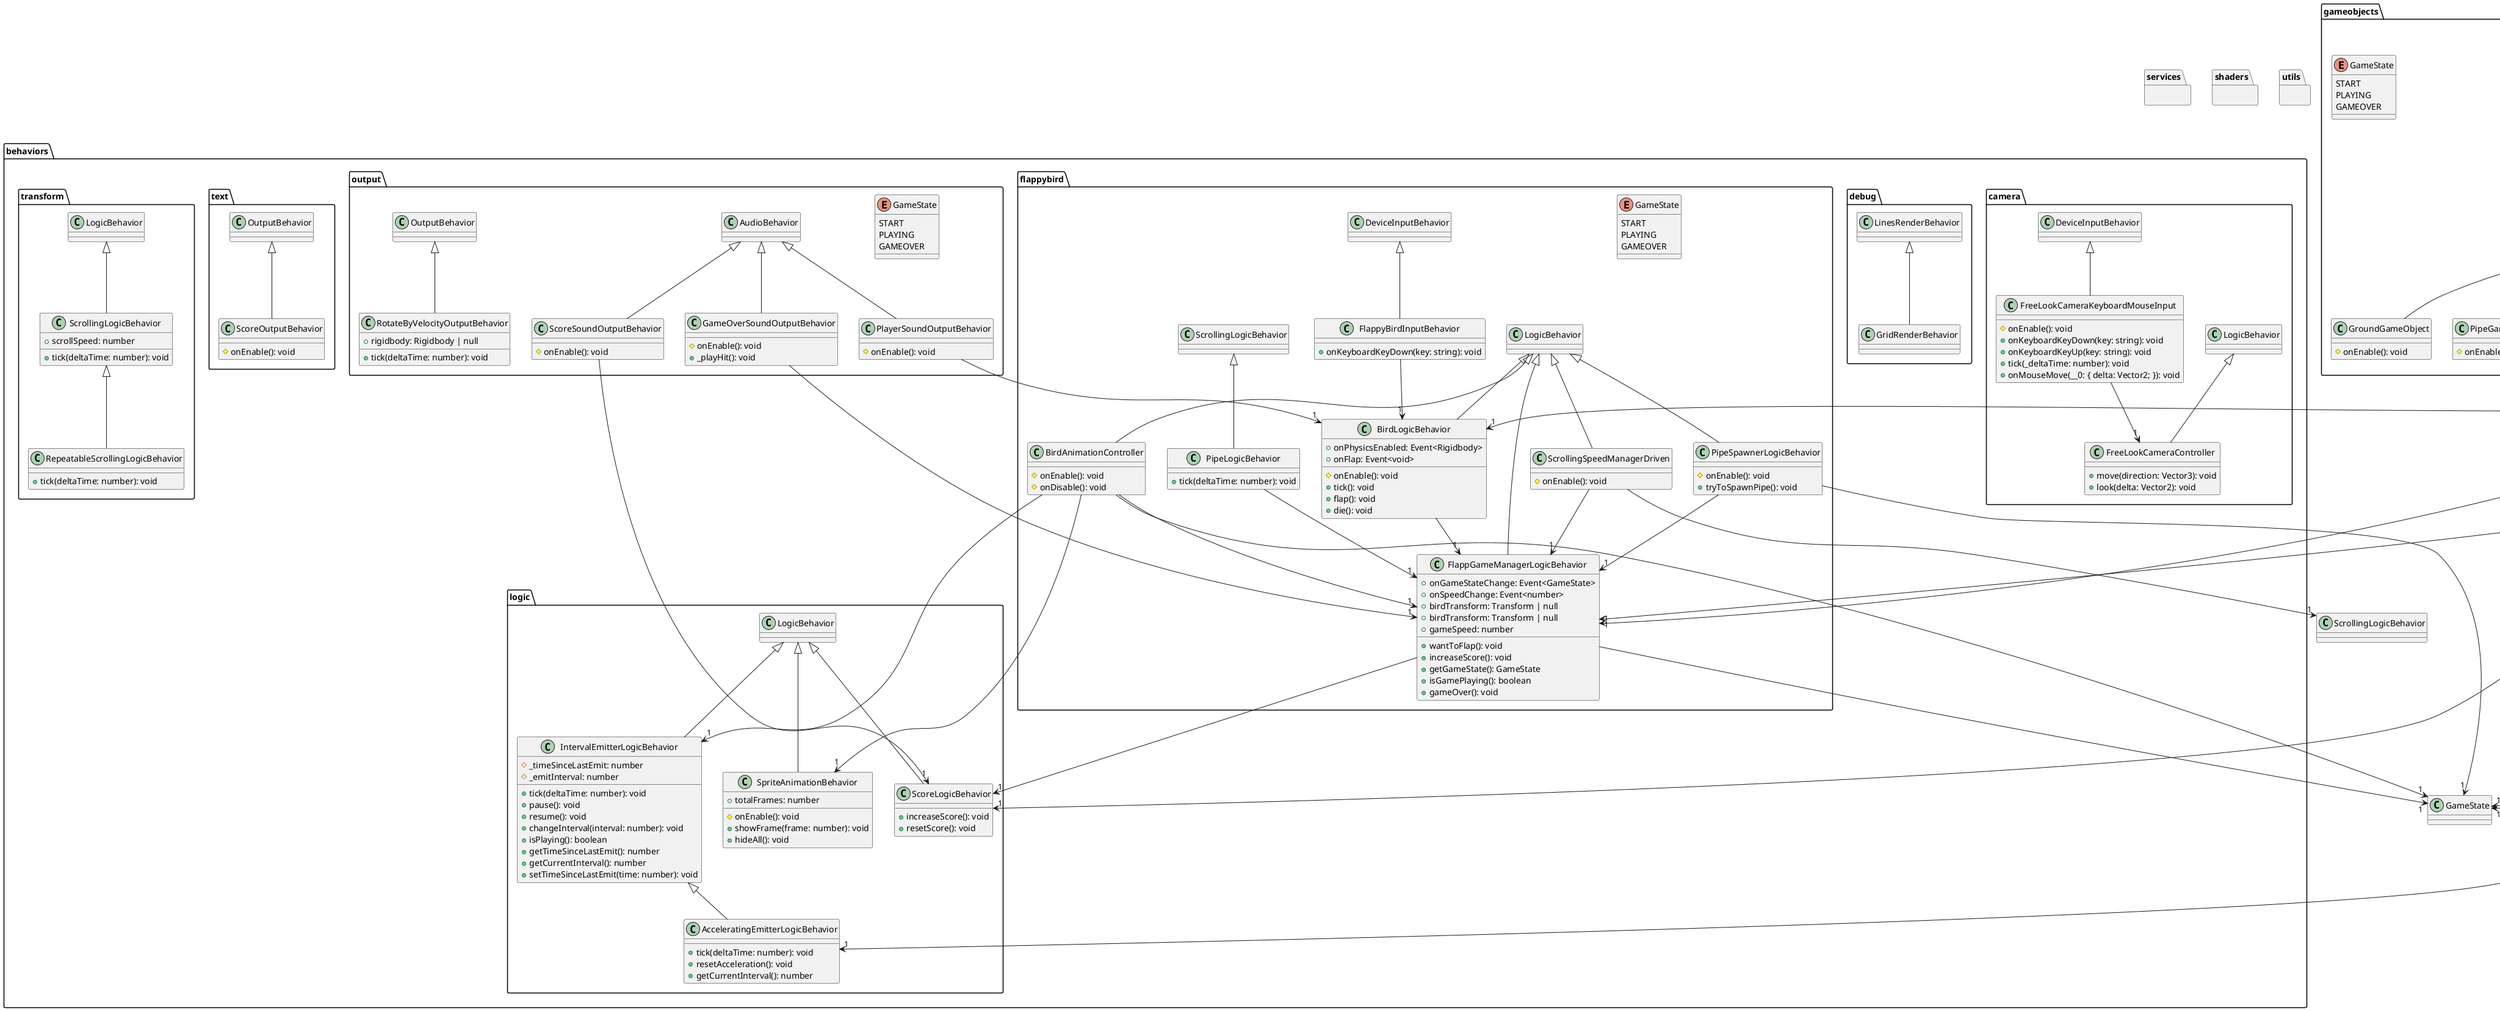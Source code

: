 @startuml
package behaviors {
    package camera {

class FreeLookCameraController extends LogicBehavior {
    +move(direction: Vector3): void
    +look(delta: Vector2): void
}
class FreeLookCameraKeyboardMouseInput extends DeviceInputBehavior {
    #onEnable(): void
    +onKeyboardKeyDown(key: string): void
    +onKeyboardKeyUp(key: string): void
    +tick(_deltaTime: number): void
    +onMouseMove(__0: { delta: Vector2; }): void
}

    }
    package debug {

class GridRenderBehavior extends LinesRenderBehavior

    }
    package flappybird {

enum GameState {
    START
    PLAYING
    GAMEOVER
}
class FlappGameManagerLogicBehavior extends LogicBehavior {
    +onGameStateChange: Event<GameState>
    +onSpeedChange: Event<number>
    +wantToFlap(): void
    +increaseScore(): void
    +getGameState(): GameState
    +birdTransform: Transform | null
    +birdTransform: Transform | null
    +isGamePlaying(): boolean
    +gameOver(): void
    +gameSpeed: number
}
class BirdAnimationController extends LogicBehavior {
    #onEnable(): void
    #onDisable(): void
}
class BirdLogicBehavior extends LogicBehavior {
    +onPhysicsEnabled: Event<Rigidbody>
    +onFlap: Event<void>
    #onEnable(): void
    +tick(): void
    +flap(): void
    +die(): void
}
class FlappyBirdInputBehavior extends DeviceInputBehavior {
    +onKeyboardKeyDown(key: string): void
}
class PipeLogicBehavior extends ScrollingLogicBehavior {
    +tick(deltaTime: number): void
}
class ScrollingSpeedManagerDriven extends LogicBehavior {
    #onEnable(): void
}
class PipeSpawnerLogicBehavior extends LogicBehavior {
    #onEnable(): void
    +tryToSpawnPipe(): void
}

    }
    package logic {

class IntervalEmitterLogicBehavior extends LogicBehavior {
    #_timeSinceLastEmit: number
    #_emitInterval: number
    +tick(deltaTime: number): void
    +pause(): void
    +resume(): void
    +changeInterval(interval: number): void
    +isPlaying(): boolean
    +getTimeSinceLastEmit(): number
    +getCurrentInterval(): number
    +setTimeSinceLastEmit(time: number): void
}
class AcceleratingEmitterLogicBehavior extends IntervalEmitterLogicBehavior {
    +tick(deltaTime: number): void
    +resetAcceleration(): void
    +getCurrentInterval(): number
}
class ScoreLogicBehavior extends LogicBehavior {
    +increaseScore(): void
    +resetScore(): void
}
class SpriteAnimationBehavior extends LogicBehavior {
    +totalFrames: number
    #onEnable(): void
    +showFrame(frame: number): void
    +hideAll(): void
}

    }
    package output {

enum GameState {
    START
    PLAYING
    GAMEOVER
}
class GameOverSoundOutputBehavior extends AudioBehavior {
    #onEnable(): void
    +_playHit(): void
}
class PlayerSoundOutputBehavior extends AudioBehavior {
    #onEnable(): void
}
class RotateByVelocityOutputBehavior extends OutputBehavior {
    +rigidbody: Rigidbody | null
    +tick(deltaTime: number): void
}
class ScoreSoundOutputBehavior extends AudioBehavior {
    #onEnable(): void
}

    }
    package text {

class ScoreOutputBehavior extends OutputBehavior {
    #onEnable(): void
}

    }
    package transform {

class ScrollingLogicBehavior extends LogicBehavior {
    +scrollSpeed: number
    +tick(deltaTime: number): void
}
class RepeatableScrollingLogicBehavior extends ScrollingLogicBehavior {
    +tick(deltaTime: number): void
}

    }
}
package gameobjects {

enum GameState {
    START
    PLAYING
    GAMEOVER
}
class BirdAnimationGameObject extends GameObject {
    #onEnable(): void
}
class BirdGameObject extends GameObject {
    #onEnable(): void
}
class GizmoGameObject extends GameObject {
    #onEnable(): void
}
class GroundGameObject extends GameObject {
    #onEnable(): void
}
class PipeGameObject extends GameObject {
    #onEnable(): void
}
class PipeSpawnerGameObject extends GameObject {
    #onEnable(): void
}
class ScoreGameObject extends GameObject {
    #onEnable(): void
    +getLogic(): ScoreLogicBehavior
}

    package scenes {

enum GameState {
    START
    PLAYING
    GAMEOVER
}
class FlappyBirdScene extends GameObject {
    #onEnable(): void
}

    }
}
package models {

enum GameState {
    START
    PLAYING
    GAMEOVER
}

}
package services {
}
package shaders {
}
package utils {
}
FreeLookCameraKeyboardMouseInput --> "1" FreeLookCameraController
FlappGameManagerLogicBehavior --> "1" GameState
FlappGameManagerLogicBehavior --> "1" ScoreLogicBehavior
BirdAnimationController --> "1" FlappGameManagerLogicBehavior
BirdAnimationController --> "1" IntervalEmitterLogicBehavior
BirdAnimationController --> "1" SpriteAnimationBehavior
BirdAnimationController --> "1" GameState
BirdLogicBehavior --> "1" FlappGameManagerLogicBehavior
FlappyBirdInputBehavior --> "1" BirdLogicBehavior
PipeLogicBehavior --> "1" FlappGameManagerLogicBehavior
ScrollingSpeedManagerDriven --> "1" FlappGameManagerLogicBehavior
ScrollingSpeedManagerDriven --> "1" ScrollingLogicBehavior
PipeSpawnerLogicBehavior --> "1" FlappGameManagerLogicBehavior
PipeSpawnerLogicBehavior --> "1" GameState
GameOverSoundOutputBehavior --> "1" FlappGameManagerLogicBehavior
PlayerSoundOutputBehavior --> "1" BirdLogicBehavior
ScoreSoundOutputBehavior --> "1" ScoreLogicBehavior
BirdGameObject --> "1" BirdLogicBehavior
PipeSpawnerGameObject --> "1" FlappGameManagerLogicBehavior
PipeSpawnerGameObject --> "1" AcceleratingEmitterLogicBehavior
PipeSpawnerGameObject --> "1" GameState
ScoreGameObject --> "1" ScoreLogicBehavior
FlappyBirdScene --> "1" BirdGameObject
FlappyBirdScene --> "1" FlappGameManagerLogicBehavior
FlappyBirdScene --> "1" GameState
@enduml